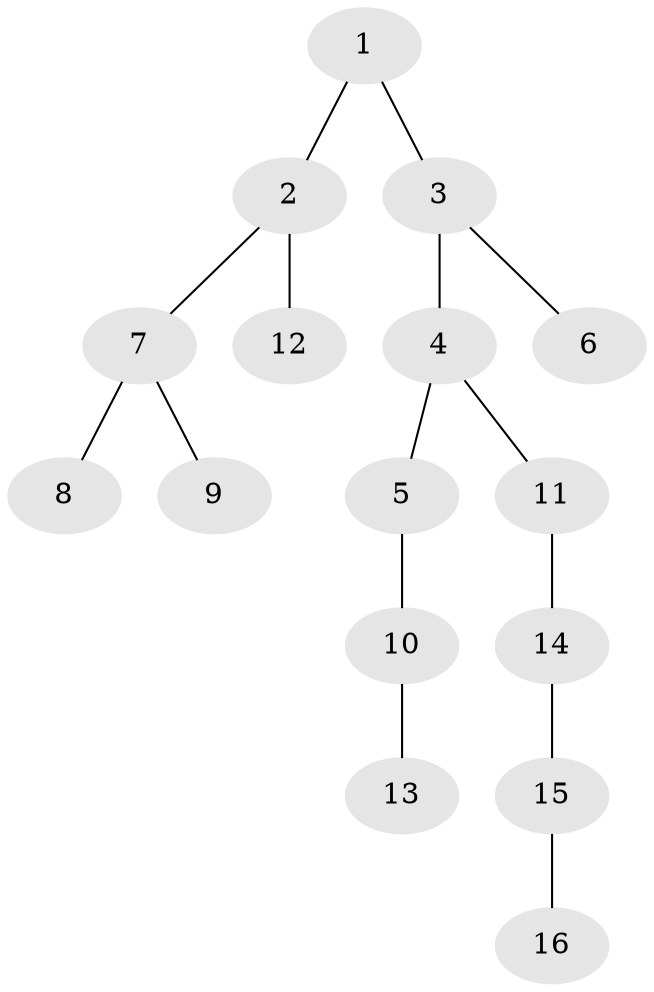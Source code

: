 // original degree distribution, {2: 0.21568627450980393, 4: 0.058823529411764705, 5: 0.058823529411764705, 1: 0.5294117647058824, 3: 0.11764705882352941, 6: 0.0196078431372549}
// Generated by graph-tools (version 1.1) at 2025/51/03/04/25 22:51:41]
// undirected, 16 vertices, 15 edges
graph export_dot {
  node [color=gray90,style=filled];
  1;
  2;
  3;
  4;
  5;
  6;
  7;
  8;
  9;
  10;
  11;
  12;
  13;
  14;
  15;
  16;
  1 -- 2 [weight=1.0];
  1 -- 3 [weight=1.0];
  2 -- 7 [weight=1.0];
  2 -- 12 [weight=1.0];
  3 -- 4 [weight=2.0];
  3 -- 6 [weight=1.0];
  4 -- 5 [weight=1.0];
  4 -- 11 [weight=1.0];
  5 -- 10 [weight=1.0];
  7 -- 8 [weight=1.0];
  7 -- 9 [weight=1.0];
  10 -- 13 [weight=1.0];
  11 -- 14 [weight=1.0];
  14 -- 15 [weight=1.0];
  15 -- 16 [weight=1.0];
}

